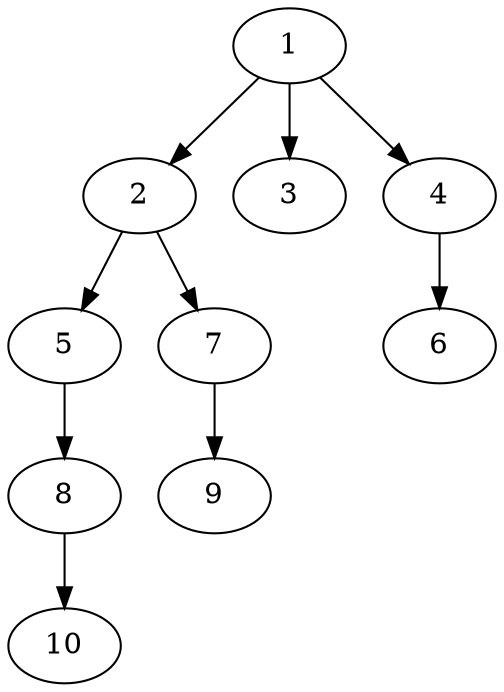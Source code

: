 digraph "task-graph" {
	node1 [label=1]
	node2 [label=2]
	node1 -> node2
	node3 [label=3]
	node1 -> node3
	node4 [label=4]
	node1 -> node4
	node5 [label=5]
	node2 -> node5
	node6 [label=6]
	node4 -> node6
	node7 [label=7]
	node2 -> node7
	node8 [label=8]
	node5 -> node8
	node9 [label=9]
	node7 -> node9
	node10 [label=10]
	node8 -> node10
}
